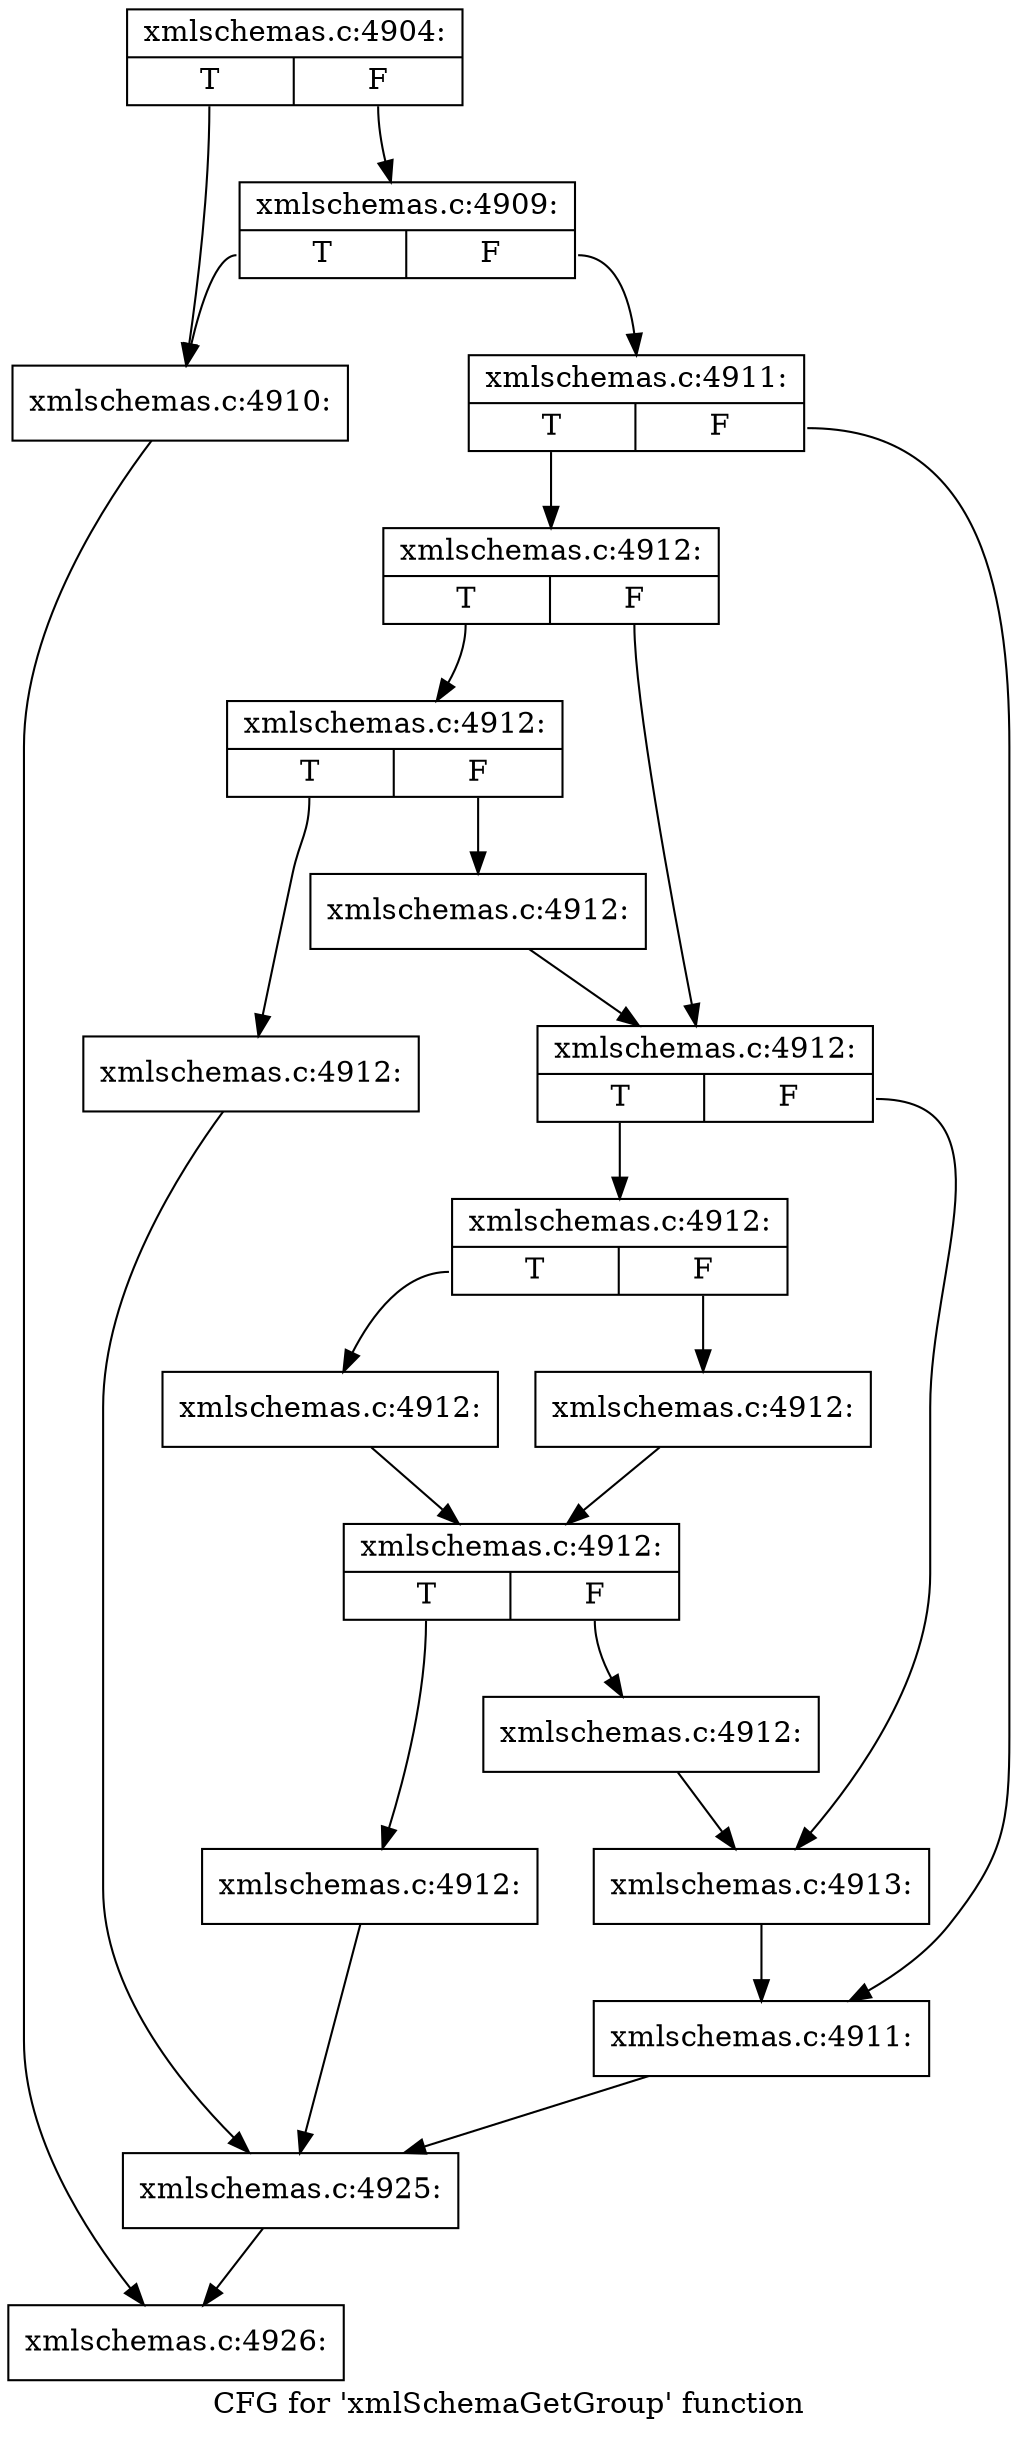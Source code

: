 digraph "CFG for 'xmlSchemaGetGroup' function" {
	label="CFG for 'xmlSchemaGetGroup' function";

	Node0x5095e20 [shape=record,label="{xmlschemas.c:4904:|{<s0>T|<s1>F}}"];
	Node0x5095e20:s0 -> Node0x5098420;
	Node0x5095e20:s1 -> Node0x50984c0;
	Node0x50984c0 [shape=record,label="{xmlschemas.c:4909:|{<s0>T|<s1>F}}"];
	Node0x50984c0:s0 -> Node0x5098420;
	Node0x50984c0:s1 -> Node0x5098470;
	Node0x5098420 [shape=record,label="{xmlschemas.c:4910:}"];
	Node0x5098420 -> Node0x5095830;
	Node0x5098470 [shape=record,label="{xmlschemas.c:4911:|{<s0>T|<s1>F}}"];
	Node0x5098470:s0 -> Node0x5098b80;
	Node0x5098470:s1 -> Node0x5098bd0;
	Node0x5098b80 [shape=record,label="{xmlschemas.c:4912:|{<s0>T|<s1>F}}"];
	Node0x5098b80:s0 -> Node0x5098f60;
	Node0x5098b80:s1 -> Node0x5098fb0;
	Node0x5098f60 [shape=record,label="{xmlschemas.c:4912:|{<s0>T|<s1>F}}"];
	Node0x5098f60:s0 -> Node0x5099730;
	Node0x5098f60:s1 -> Node0x5099780;
	Node0x5099730 [shape=record,label="{xmlschemas.c:4912:}"];
	Node0x5099730 -> Node0x50998e0;
	Node0x5099780 [shape=record,label="{xmlschemas.c:4912:}"];
	Node0x5099780 -> Node0x5098fb0;
	Node0x5098fb0 [shape=record,label="{xmlschemas.c:4912:|{<s0>T|<s1>F}}"];
	Node0x5098fb0:s0 -> Node0x509a2d0;
	Node0x5098fb0:s1 -> Node0x509a320;
	Node0x509a2d0 [shape=record,label="{xmlschemas.c:4912:|{<s0>T|<s1>F}}"];
	Node0x509a2d0:s0 -> Node0x509aa20;
	Node0x509a2d0:s1 -> Node0x509aac0;
	Node0x509aa20 [shape=record,label="{xmlschemas.c:4912:}"];
	Node0x509aa20 -> Node0x509aa70;
	Node0x509aac0 [shape=record,label="{xmlschemas.c:4912:}"];
	Node0x509aac0 -> Node0x509aa70;
	Node0x509aa70 [shape=record,label="{xmlschemas.c:4912:|{<s0>T|<s1>F}}"];
	Node0x509aa70:s0 -> Node0x509b3a0;
	Node0x509aa70:s1 -> Node0x509b3f0;
	Node0x509b3a0 [shape=record,label="{xmlschemas.c:4912:}"];
	Node0x509b3a0 -> Node0x50998e0;
	Node0x509b3f0 [shape=record,label="{xmlschemas.c:4912:}"];
	Node0x509b3f0 -> Node0x509a320;
	Node0x509a320 [shape=record,label="{xmlschemas.c:4913:}"];
	Node0x509a320 -> Node0x5098bd0;
	Node0x5098bd0 [shape=record,label="{xmlschemas.c:4911:}"];
	Node0x5098bd0 -> Node0x50998e0;
	Node0x50998e0 [shape=record,label="{xmlschemas.c:4925:}"];
	Node0x50998e0 -> Node0x5095830;
	Node0x5095830 [shape=record,label="{xmlschemas.c:4926:}"];
}
